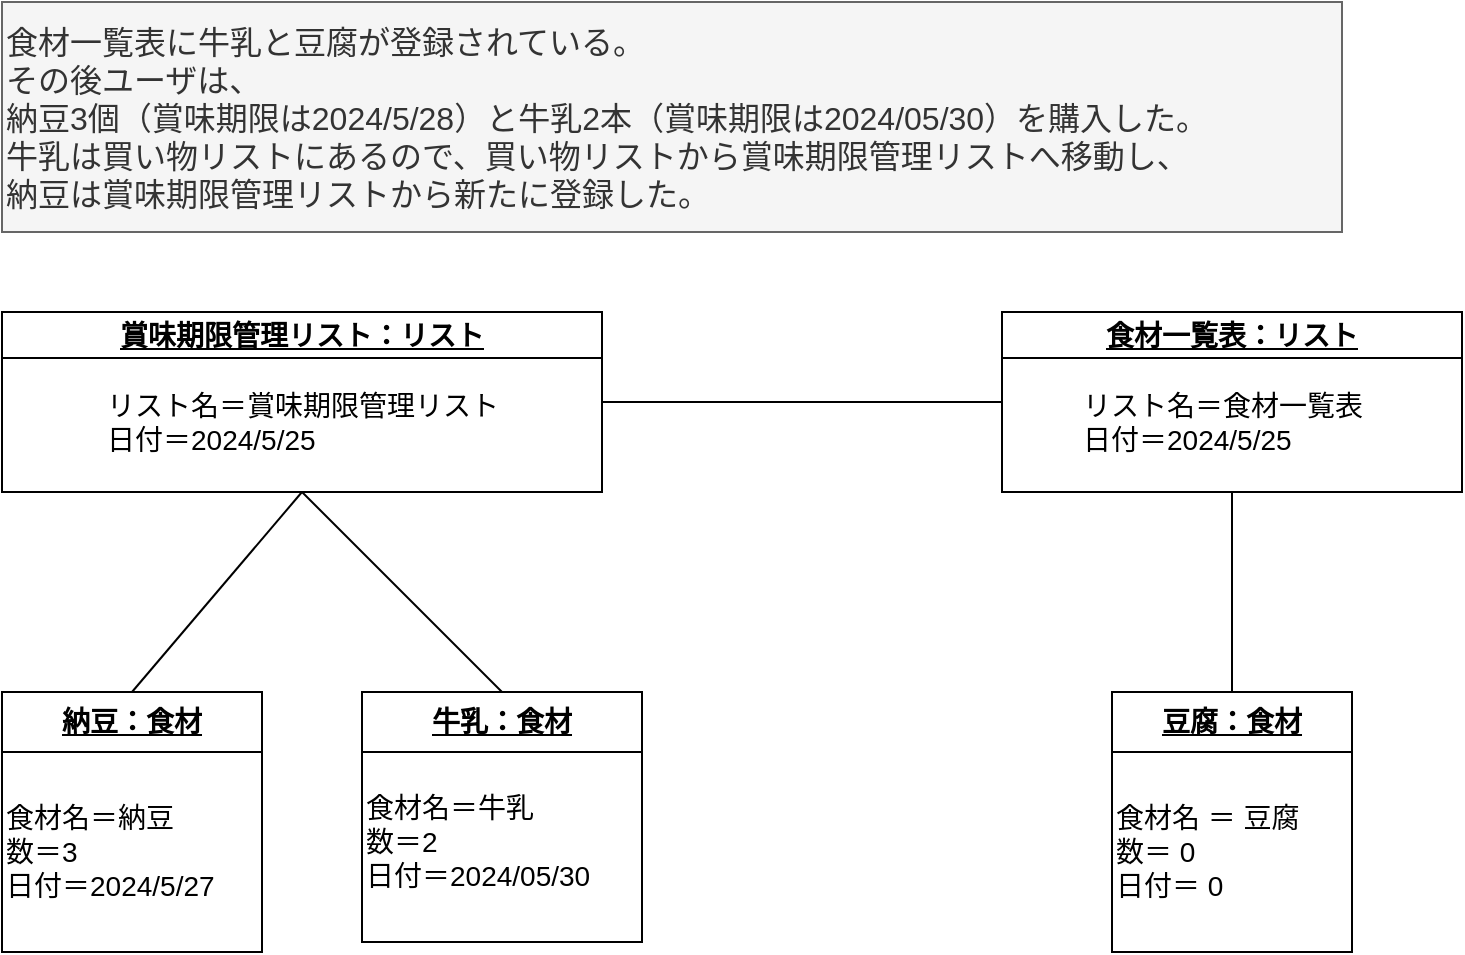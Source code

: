 <mxfile version="24.4.8" type="device" pages="2">
  <diagram name="オブジェクト図1" id="TrruCWZ4-FaREWCGIhBu">
    <mxGraphModel dx="1148" dy="547" grid="0" gridSize="10" guides="1" tooltips="1" connect="1" arrows="1" fold="1" page="0" pageScale="1" pageWidth="827" pageHeight="1169" math="0" shadow="0">
      <root>
        <mxCell id="0" />
        <mxCell id="1" parent="0" />
        <mxCell id="o1hXXkpbLTOXc-1GRVP--1" value="食材一覧表に牛乳と豆腐が登録されている。&lt;br style=&quot;font-size: 16px;&quot;&gt;その後ユーザは、&lt;br style=&quot;font-size: 16px;&quot;&gt;納豆3個（賞味期限は2024/5/28）と牛乳2本（賞味期限は2024/05/30）を購入した。&lt;br style=&quot;font-size: 16px;&quot;&gt;牛乳は買い物リストにあるので、買い物リストから賞味期限管理リストへ移動し、&lt;br style=&quot;font-size: 16px;&quot;&gt;納豆は賞味期限管理リストから新たに登録した。" style="text;html=1;fillColor=#f5f5f5;align=left;verticalAlign=middle;whiteSpace=wrap;rounded=0;fontSize=16;strokeColor=#666666;fontColor=#333333;" vertex="1" parent="1">
          <mxGeometry x="50" y="145" width="670" height="115" as="geometry" />
        </mxCell>
        <mxCell id="o1hXXkpbLTOXc-1GRVP--2" value="&lt;font style=&quot;font-size: 14px;&quot;&gt;&lt;u&gt;賞味期限管理リスト：リスト&lt;/u&gt;&lt;/font&gt;" style="swimlane;whiteSpace=wrap;html=1;startSize=23;fillColor=none;" vertex="1" parent="1">
          <mxGeometry x="50" y="300" width="300" height="90" as="geometry" />
        </mxCell>
        <mxCell id="o1hXXkpbLTOXc-1GRVP--3" value="&lt;div style=&quot;text-align: left;&quot;&gt;&lt;span style=&quot;font-size: 14px; background-color: initial;&quot;&gt;リスト名＝賞味期限管理リスト&lt;/span&gt;&lt;/div&gt;&lt;font style=&quot;font-size: 14px;&quot;&gt;&lt;div style=&quot;text-align: left;&quot;&gt;&lt;span style=&quot;background-color: initial;&quot;&gt;日付＝2024/5/25&lt;/span&gt;&lt;/div&gt;&lt;/font&gt;" style="text;html=1;align=center;verticalAlign=middle;resizable=0;points=[];autosize=1;fillColor=none;" vertex="1" parent="o1hXXkpbLTOXc-1GRVP--2">
          <mxGeometry x="40" y="30" width="220" height="50" as="geometry" />
        </mxCell>
        <mxCell id="o1hXXkpbLTOXc-1GRVP--4" value="&lt;font style=&quot;font-size: 14px;&quot;&gt;&lt;u&gt;食材一覧表：リスト&lt;/u&gt;&lt;/font&gt;" style="swimlane;whiteSpace=wrap;html=1;startSize=23;fillColor=none;" vertex="1" parent="1">
          <mxGeometry x="550" y="300" width="230" height="90" as="geometry" />
        </mxCell>
        <mxCell id="o1hXXkpbLTOXc-1GRVP--5" value="&lt;div style=&quot;text-align: left;&quot;&gt;&lt;span style=&quot;font-size: 14px; background-color: initial;&quot;&gt;リスト名＝食材一覧表&lt;/span&gt;&lt;/div&gt;&lt;font style=&quot;font-size: 14px;&quot;&gt;&lt;div style=&quot;text-align: left;&quot;&gt;&lt;span style=&quot;background-color: initial;&quot;&gt;日付＝2024/5/25&lt;/span&gt;&lt;/div&gt;&lt;/font&gt;" style="text;html=1;align=center;verticalAlign=middle;resizable=0;points=[];autosize=1;fillColor=none;" vertex="1" parent="o1hXXkpbLTOXc-1GRVP--4">
          <mxGeometry x="30" y="30" width="160" height="50" as="geometry" />
        </mxCell>
        <mxCell id="o1hXXkpbLTOXc-1GRVP--6" value="&lt;font style=&quot;font-size: 14px;&quot;&gt;&lt;u&gt;納豆：食材&lt;/u&gt;&lt;/font&gt;" style="swimlane;whiteSpace=wrap;html=1;startSize=30;fillColor=none;" vertex="1" parent="1">
          <mxGeometry x="50" y="490" width="130" height="130" as="geometry" />
        </mxCell>
        <mxCell id="o1hXXkpbLTOXc-1GRVP--7" value="&lt;font style=&quot;font-size: 14px;&quot;&gt;食材名＝納豆&lt;br&gt;数＝3&lt;br&gt;日付＝2024/5/27&lt;br&gt;&lt;/font&gt;" style="text;html=1;align=left;verticalAlign=middle;resizable=0;points=[];autosize=1;fillColor=none;" vertex="1" parent="o1hXXkpbLTOXc-1GRVP--6">
          <mxGeometry y="49" width="122" height="62" as="geometry" />
        </mxCell>
        <mxCell id="o1hXXkpbLTOXc-1GRVP--8" value="" style="endArrow=none;html=1;fontSize=14;elbow=vertical;exitX=0.5;exitY=0;exitDx=0;exitDy=0;entryX=0.5;entryY=1;entryDx=0;entryDy=0;fillColor=none;" edge="1" parent="1" source="o1hXXkpbLTOXc-1GRVP--6" target="o1hXXkpbLTOXc-1GRVP--2">
          <mxGeometry width="50" height="50" relative="1" as="geometry">
            <mxPoint x="420" y="550" as="sourcePoint" />
            <mxPoint x="180" y="410" as="targetPoint" />
          </mxGeometry>
        </mxCell>
        <mxCell id="o1hXXkpbLTOXc-1GRVP--9" value="&lt;span style=&quot;font-size: 14px;&quot;&gt;&lt;u&gt;牛乳：食材&lt;/u&gt;&lt;/span&gt;" style="swimlane;whiteSpace=wrap;html=1;startSize=30;fillColor=none;" vertex="1" parent="1">
          <mxGeometry x="230" y="490" width="140" height="125" as="geometry" />
        </mxCell>
        <mxCell id="o1hXXkpbLTOXc-1GRVP--10" value="&lt;font style=&quot;font-size: 14px;&quot;&gt;食材名＝牛乳&lt;br&gt;数＝2&lt;br&gt;日付＝2024/05/30&lt;br&gt;&lt;/font&gt;" style="text;html=1;align=left;verticalAlign=middle;resizable=0;points=[];autosize=1;fillColor=none;" vertex="1" parent="o1hXXkpbLTOXc-1GRVP--9">
          <mxGeometry y="44" width="130" height="62" as="geometry" />
        </mxCell>
        <mxCell id="o1hXXkpbLTOXc-1GRVP--11" value="" style="endArrow=none;html=1;fontSize=14;elbow=vertical;exitX=0.5;exitY=0;exitDx=0;exitDy=0;entryX=0.5;entryY=1;entryDx=0;entryDy=0;fillColor=none;" edge="1" parent="1" source="o1hXXkpbLTOXc-1GRVP--9" target="o1hXXkpbLTOXc-1GRVP--2">
          <mxGeometry width="50" height="50" relative="1" as="geometry">
            <mxPoint x="252.5" y="570.0" as="sourcePoint" />
            <mxPoint x="80" y="400" as="targetPoint" />
          </mxGeometry>
        </mxCell>
        <mxCell id="o1hXXkpbLTOXc-1GRVP--12" value="" style="endArrow=none;html=1;fontSize=14;elbow=vertical;entryX=1;entryY=0.5;entryDx=0;entryDy=0;exitX=0;exitY=0.5;exitDx=0;exitDy=0;fillColor=none;" edge="1" parent="1" source="o1hXXkpbLTOXc-1GRVP--4" target="o1hXXkpbLTOXc-1GRVP--2">
          <mxGeometry width="50" height="50" relative="1" as="geometry">
            <mxPoint x="470" y="350" as="sourcePoint" />
            <mxPoint x="285" y="410" as="targetPoint" />
          </mxGeometry>
        </mxCell>
        <mxCell id="o1hXXkpbLTOXc-1GRVP--13" value="&lt;font style=&quot;font-size: 14px;&quot;&gt;&lt;u&gt;豆腐：食材&lt;/u&gt;&lt;/font&gt;" style="swimlane;whiteSpace=wrap;html=1;startSize=30;fillColor=none;" vertex="1" parent="1">
          <mxGeometry x="605" y="490" width="120" height="130" as="geometry" />
        </mxCell>
        <mxCell id="o1hXXkpbLTOXc-1GRVP--14" value="&lt;font style=&quot;font-size: 14px;&quot;&gt;食材名 ＝ 豆腐&lt;br&gt;数＝ 0&lt;br&gt;日付＝ 0&lt;br&gt;&lt;/font&gt;" style="text;html=1;align=left;verticalAlign=middle;resizable=0;points=[];autosize=1;fillColor=none;" vertex="1" parent="o1hXXkpbLTOXc-1GRVP--13">
          <mxGeometry y="49" width="110" height="62" as="geometry" />
        </mxCell>
        <mxCell id="o1hXXkpbLTOXc-1GRVP--15" value="" style="endArrow=none;html=1;exitX=0.5;exitY=0;exitDx=0;exitDy=0;entryX=0.5;entryY=1;entryDx=0;entryDy=0;fillColor=none;" edge="1" parent="1" source="o1hXXkpbLTOXc-1GRVP--13" target="o1hXXkpbLTOXc-1GRVP--4">
          <mxGeometry width="50" height="50" relative="1" as="geometry">
            <mxPoint x="620" y="440" as="sourcePoint" />
            <mxPoint x="670" y="430" as="targetPoint" />
          </mxGeometry>
        </mxCell>
      </root>
    </mxGraphModel>
  </diagram>
  <diagram id="EW-bOOhxHRxlaXzyGN_P" name="オブジェクト図2">
    <mxGraphModel dx="1148" dy="547" grid="0" gridSize="10" guides="1" tooltips="1" connect="1" arrows="1" fold="1" page="0" pageScale="1" pageWidth="827" pageHeight="1169" math="0" shadow="0">
      <root>
        <mxCell id="0" />
        <mxCell id="1" parent="0" />
        <mxCell id="C-NjhR2-pDMDh55B9zGp-1" value="&lt;font style=&quot;font-size: 14px;&quot;&gt;&lt;u&gt;卵：食材&lt;/u&gt;&lt;/font&gt;" style="swimlane;whiteSpace=wrap;html=1;fillColor=#f5f5f5;fontColor=#333333;strokeColor=#666666;" vertex="1" parent="1">
          <mxGeometry x="70" y="500" width="140" height="99" as="geometry" />
        </mxCell>
        <mxCell id="C-NjhR2-pDMDh55B9zGp-2" value="&lt;font style=&quot;font-size: 14px;&quot;&gt;食材名＝卵&lt;br&gt;数＝10&lt;br&gt;日付＝2024/6/1&lt;br&gt;&lt;/font&gt;" style="text;html=1;align=left;verticalAlign=middle;resizable=0;points=[];autosize=1;strokeColor=none;fillColor=none;fontColor=#333333;" vertex="1" parent="C-NjhR2-pDMDh55B9zGp-1">
          <mxGeometry x="10" y="29" width="115" height="62" as="geometry" />
        </mxCell>
        <mxCell id="C-NjhR2-pDMDh55B9zGp-3" value="&lt;font style=&quot;font-size: 14px;&quot;&gt;&lt;u&gt;賞味期限管理リスト：リスト&lt;/u&gt;&lt;/font&gt;" style="swimlane;whiteSpace=wrap;html=1;startSize=23;fillColor=#f5f5f5;fontColor=#333333;strokeColor=#666666;" vertex="1" parent="1">
          <mxGeometry x="85" y="260" width="300" height="90" as="geometry" />
        </mxCell>
        <mxCell id="C-NjhR2-pDMDh55B9zGp-4" value="&lt;div style=&quot;text-align: left;&quot;&gt;&lt;span style=&quot;font-size: 14px; background-color: initial;&quot;&gt;リスト名＝賞味期限管理リスト&lt;/span&gt;&lt;/div&gt;&lt;font style=&quot;font-size: 14px;&quot;&gt;&lt;div style=&quot;text-align: left;&quot;&gt;&lt;span style=&quot;background-color: initial;&quot;&gt;日付＝2024/5/25&lt;/span&gt;&lt;/div&gt;&lt;/font&gt;" style="text;html=1;align=center;verticalAlign=middle;resizable=0;points=[];autosize=1;strokeColor=none;fillColor=none;fontColor=#333333;" vertex="1" parent="C-NjhR2-pDMDh55B9zGp-3">
          <mxGeometry x="20" y="30" width="220" height="50" as="geometry" />
        </mxCell>
        <mxCell id="C-NjhR2-pDMDh55B9zGp-5" value="" style="endArrow=none;html=1;fontSize=14;elbow=vertical;exitX=0.5;exitY=0;exitDx=0;exitDy=0;entryX=0.5;entryY=1;entryDx=0;entryDy=0;fillColor=#f5f5f5;strokeColor=#666666;fontColor=#333333;" edge="1" parent="1" source="C-NjhR2-pDMDh55B9zGp-1" target="C-NjhR2-pDMDh55B9zGp-3">
          <mxGeometry width="50" height="50" relative="1" as="geometry">
            <mxPoint x="155" y="310" as="sourcePoint" />
            <mxPoint x="145" y="280" as="targetPoint" />
          </mxGeometry>
        </mxCell>
        <mxCell id="C-NjhR2-pDMDh55B9zGp-6" value="&lt;h3&gt;ユーザは2024年6月1日期限の卵を10個購入し、食材を登録した。&lt;br&gt;ユーザは卵を3個使ったので、在庫数を7個に変更した。&lt;/h3&gt;&lt;h3&gt;納豆の在庫数は0で、買い物リストに移動した。&lt;/h3&gt;" style="text;html=1;align=left;verticalAlign=middle;resizable=0;points=[];autosize=1;strokeColor=#666666;fillColor=#f5f5f5;fontSize=14;fontColor=#333333;" vertex="1" parent="1">
          <mxGeometry x="80" y="81" width="500" height="120" as="geometry" />
        </mxCell>
        <mxCell id="C-NjhR2-pDMDh55B9zGp-7" value="&lt;font style=&quot;font-size: 14px;&quot;&gt;&lt;u&gt;納豆：食材&lt;/u&gt;&lt;/font&gt;" style="swimlane;whiteSpace=wrap;html=1;startSize=23;fillColor=#f5f5f5;fontColor=#333333;strokeColor=#666666;" vertex="1" parent="1">
          <mxGeometry x="625" y="460" width="120" height="105" as="geometry" />
        </mxCell>
        <mxCell id="C-NjhR2-pDMDh55B9zGp-8" value="&lt;font style=&quot;font-size: 14px;&quot;&gt;食材名＝納豆&lt;br&gt;数＝０&lt;br&gt;日付＝なし&lt;br&gt;&lt;br&gt;&lt;/font&gt;" style="text;html=1;align=left;verticalAlign=middle;resizable=0;points=[];autosize=1;strokeColor=none;fillColor=none;fontColor=#333333;" vertex="1" parent="C-NjhR2-pDMDh55B9zGp-7">
          <mxGeometry y="36" width="102" height="79" as="geometry" />
        </mxCell>
        <mxCell id="C-NjhR2-pDMDh55B9zGp-9" value="&lt;font style=&quot;font-size: 14px;&quot;&gt;&lt;u&gt;食材一覧表：リスト&lt;/u&gt;&lt;/font&gt;" style="swimlane;whiteSpace=wrap;html=1;startSize=23;fillColor=#f5f5f5;fontColor=#333333;strokeColor=#666666;" vertex="1" parent="1">
          <mxGeometry x="570" y="260" width="230" height="90" as="geometry" />
        </mxCell>
        <mxCell id="C-NjhR2-pDMDh55B9zGp-10" value="&lt;div style=&quot;text-align: left;&quot;&gt;&lt;span style=&quot;font-size: 14px; background-color: initial;&quot;&gt;リスト名＝食材一覧表&lt;/span&gt;&lt;/div&gt;&lt;font style=&quot;font-size: 14px;&quot;&gt;&lt;div style=&quot;text-align: left;&quot;&gt;&lt;span style=&quot;background-color: initial;&quot;&gt;日付＝2024/5/25&lt;/span&gt;&lt;/div&gt;&lt;/font&gt;" style="text;html=1;align=center;verticalAlign=middle;resizable=0;points=[];autosize=1;strokeColor=none;fillColor=none;fontColor=#333333;" vertex="1" parent="C-NjhR2-pDMDh55B9zGp-9">
          <mxGeometry x="30" y="20" width="160" height="50" as="geometry" />
        </mxCell>
        <mxCell id="C-NjhR2-pDMDh55B9zGp-11" value="" style="endArrow=none;html=1;fontSize=14;elbow=vertical;exitX=0.5;exitY=0;exitDx=0;exitDy=0;entryX=0.5;entryY=1;entryDx=0;entryDy=0;fillColor=#f5f5f5;strokeColor=#666666;fontColor=#333333;" edge="1" parent="1" source="C-NjhR2-pDMDh55B9zGp-7" target="C-NjhR2-pDMDh55B9zGp-9">
          <mxGeometry width="50" height="50" relative="1" as="geometry">
            <mxPoint x="720" y="235" as="sourcePoint" />
            <mxPoint x="690" y="340" as="targetPoint" />
          </mxGeometry>
        </mxCell>
        <mxCell id="C-NjhR2-pDMDh55B9zGp-12" value="&lt;font style=&quot;font-size: 14px;&quot;&gt;&lt;u&gt;豆腐：食材&lt;/u&gt;&lt;/font&gt;" style="swimlane;whiteSpace=wrap;html=1;startSize=23;fillColor=#f5f5f5;fontColor=#333333;strokeColor=#666666;" vertex="1" parent="1">
          <mxGeometry x="273" y="500" width="130" height="101" as="geometry" />
        </mxCell>
        <mxCell id="C-NjhR2-pDMDh55B9zGp-13" value="&lt;font style=&quot;font-size: 14px;&quot;&gt;食材名＝豆腐&lt;br&gt;数＝１&lt;br&gt;日付＝2024/5/28&lt;br&gt;&lt;/font&gt;" style="text;html=1;align=left;verticalAlign=middle;resizable=0;points=[];autosize=1;strokeColor=none;fillColor=none;fontColor=#333333;" vertex="1" parent="C-NjhR2-pDMDh55B9zGp-12">
          <mxGeometry x="4" y="30" width="122" height="62" as="geometry" />
        </mxCell>
        <mxCell id="C-NjhR2-pDMDh55B9zGp-14" value="" style="endArrow=none;html=1;fontSize=14;elbow=vertical;exitX=0.5;exitY=0;exitDx=0;exitDy=0;entryX=0.5;entryY=1;entryDx=0;entryDy=0;fillColor=#f5f5f5;strokeColor=#666666;fontColor=#333333;" edge="1" parent="1" source="C-NjhR2-pDMDh55B9zGp-12" target="C-NjhR2-pDMDh55B9zGp-3">
          <mxGeometry width="50" height="50" relative="1" as="geometry">
            <mxPoint x="455" y="450" as="sourcePoint" />
            <mxPoint x="315" y="380" as="targetPoint" />
          </mxGeometry>
        </mxCell>
        <mxCell id="C-NjhR2-pDMDh55B9zGp-15" value="" style="endArrow=none;html=1;fontSize=14;elbow=vertical;exitX=0;exitY=0.5;exitDx=0;exitDy=0;entryX=1;entryY=0.5;entryDx=0;entryDy=0;fillColor=#f5f5f5;strokeColor=#666666;fontColor=#333333;" edge="1" parent="1" source="C-NjhR2-pDMDh55B9zGp-9" target="C-NjhR2-pDMDh55B9zGp-3">
          <mxGeometry width="50" height="50" relative="1" as="geometry">
            <mxPoint x="440" y="300" as="sourcePoint" />
            <mxPoint x="315" y="180" as="targetPoint" />
          </mxGeometry>
        </mxCell>
      </root>
    </mxGraphModel>
  </diagram>
</mxfile>
